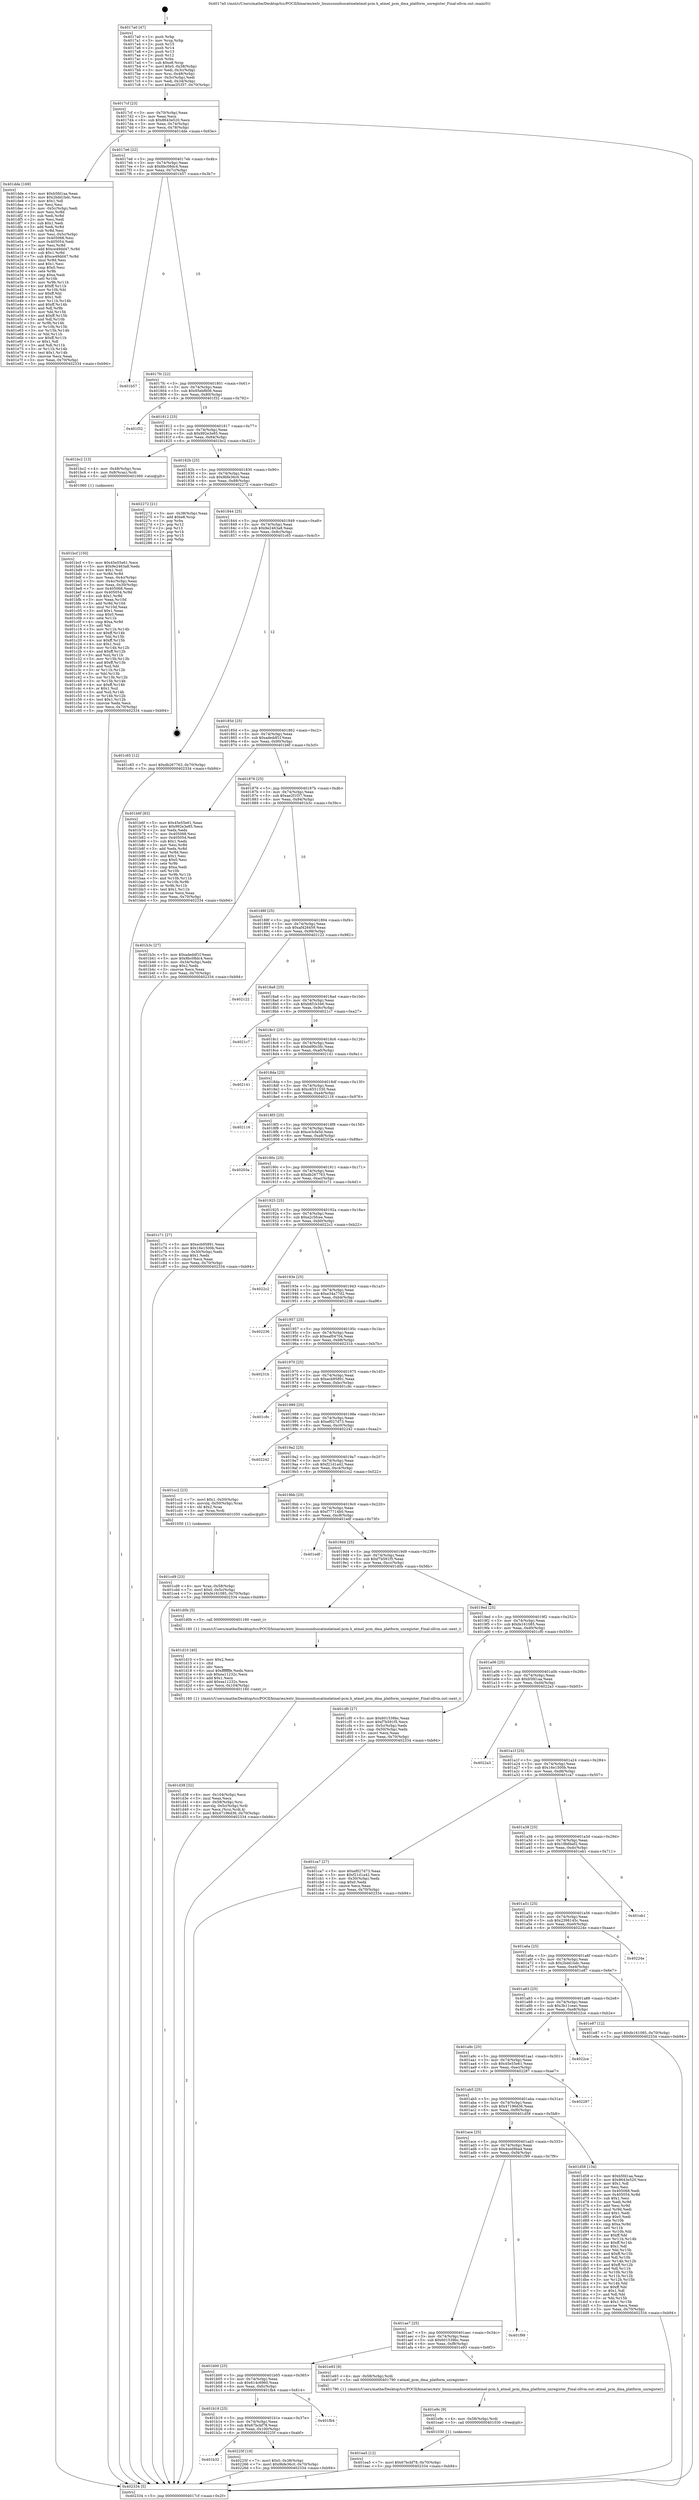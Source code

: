 digraph "0x4017a0" {
  label = "0x4017a0 (/mnt/c/Users/mathe/Desktop/tcc/POCII/binaries/extr_linuxsoundsocatmelatmel-pcm.h_atmel_pcm_dma_platform_unregister_Final-ollvm.out::main(0))"
  labelloc = "t"
  node[shape=record]

  Entry [label="",width=0.3,height=0.3,shape=circle,fillcolor=black,style=filled]
  "0x4017cf" [label="{
     0x4017cf [23]\l
     | [instrs]\l
     &nbsp;&nbsp;0x4017cf \<+3\>: mov -0x70(%rbp),%eax\l
     &nbsp;&nbsp;0x4017d2 \<+2\>: mov %eax,%ecx\l
     &nbsp;&nbsp;0x4017d4 \<+6\>: sub $0x8643e520,%ecx\l
     &nbsp;&nbsp;0x4017da \<+3\>: mov %eax,-0x74(%rbp)\l
     &nbsp;&nbsp;0x4017dd \<+3\>: mov %ecx,-0x78(%rbp)\l
     &nbsp;&nbsp;0x4017e0 \<+6\>: je 0000000000401dde \<main+0x63e\>\l
  }"]
  "0x401dde" [label="{
     0x401dde [169]\l
     | [instrs]\l
     &nbsp;&nbsp;0x401dde \<+5\>: mov $0xb5fd1aa,%eax\l
     &nbsp;&nbsp;0x401de3 \<+5\>: mov $0x2bdd1bdc,%ecx\l
     &nbsp;&nbsp;0x401de8 \<+2\>: mov $0x1,%dl\l
     &nbsp;&nbsp;0x401dea \<+2\>: xor %esi,%esi\l
     &nbsp;&nbsp;0x401dec \<+3\>: mov -0x5c(%rbp),%edi\l
     &nbsp;&nbsp;0x401def \<+3\>: mov %esi,%r8d\l
     &nbsp;&nbsp;0x401df2 \<+3\>: sub %edi,%r8d\l
     &nbsp;&nbsp;0x401df5 \<+2\>: mov %esi,%edi\l
     &nbsp;&nbsp;0x401df7 \<+3\>: sub $0x1,%edi\l
     &nbsp;&nbsp;0x401dfa \<+3\>: add %edi,%r8d\l
     &nbsp;&nbsp;0x401dfd \<+3\>: sub %r8d,%esi\l
     &nbsp;&nbsp;0x401e00 \<+3\>: mov %esi,-0x5c(%rbp)\l
     &nbsp;&nbsp;0x401e03 \<+7\>: mov 0x405068,%esi\l
     &nbsp;&nbsp;0x401e0a \<+7\>: mov 0x405054,%edi\l
     &nbsp;&nbsp;0x401e11 \<+3\>: mov %esi,%r8d\l
     &nbsp;&nbsp;0x401e14 \<+7\>: add $0xce49dd47,%r8d\l
     &nbsp;&nbsp;0x401e1b \<+4\>: sub $0x1,%r8d\l
     &nbsp;&nbsp;0x401e1f \<+7\>: sub $0xce49dd47,%r8d\l
     &nbsp;&nbsp;0x401e26 \<+4\>: imul %r8d,%esi\l
     &nbsp;&nbsp;0x401e2a \<+3\>: and $0x1,%esi\l
     &nbsp;&nbsp;0x401e2d \<+3\>: cmp $0x0,%esi\l
     &nbsp;&nbsp;0x401e30 \<+4\>: sete %r9b\l
     &nbsp;&nbsp;0x401e34 \<+3\>: cmp $0xa,%edi\l
     &nbsp;&nbsp;0x401e37 \<+4\>: setl %r10b\l
     &nbsp;&nbsp;0x401e3b \<+3\>: mov %r9b,%r11b\l
     &nbsp;&nbsp;0x401e3e \<+4\>: xor $0xff,%r11b\l
     &nbsp;&nbsp;0x401e42 \<+3\>: mov %r10b,%bl\l
     &nbsp;&nbsp;0x401e45 \<+3\>: xor $0xff,%bl\l
     &nbsp;&nbsp;0x401e48 \<+3\>: xor $0x1,%dl\l
     &nbsp;&nbsp;0x401e4b \<+3\>: mov %r11b,%r14b\l
     &nbsp;&nbsp;0x401e4e \<+4\>: and $0xff,%r14b\l
     &nbsp;&nbsp;0x401e52 \<+3\>: and %dl,%r9b\l
     &nbsp;&nbsp;0x401e55 \<+3\>: mov %bl,%r15b\l
     &nbsp;&nbsp;0x401e58 \<+4\>: and $0xff,%r15b\l
     &nbsp;&nbsp;0x401e5c \<+3\>: and %dl,%r10b\l
     &nbsp;&nbsp;0x401e5f \<+3\>: or %r9b,%r14b\l
     &nbsp;&nbsp;0x401e62 \<+3\>: or %r10b,%r15b\l
     &nbsp;&nbsp;0x401e65 \<+3\>: xor %r15b,%r14b\l
     &nbsp;&nbsp;0x401e68 \<+3\>: or %bl,%r11b\l
     &nbsp;&nbsp;0x401e6b \<+4\>: xor $0xff,%r11b\l
     &nbsp;&nbsp;0x401e6f \<+3\>: or $0x1,%dl\l
     &nbsp;&nbsp;0x401e72 \<+3\>: and %dl,%r11b\l
     &nbsp;&nbsp;0x401e75 \<+3\>: or %r11b,%r14b\l
     &nbsp;&nbsp;0x401e78 \<+4\>: test $0x1,%r14b\l
     &nbsp;&nbsp;0x401e7c \<+3\>: cmovne %ecx,%eax\l
     &nbsp;&nbsp;0x401e7f \<+3\>: mov %eax,-0x70(%rbp)\l
     &nbsp;&nbsp;0x401e82 \<+5\>: jmp 0000000000402334 \<main+0xb94\>\l
  }"]
  "0x4017e6" [label="{
     0x4017e6 [22]\l
     | [instrs]\l
     &nbsp;&nbsp;0x4017e6 \<+5\>: jmp 00000000004017eb \<main+0x4b\>\l
     &nbsp;&nbsp;0x4017eb \<+3\>: mov -0x74(%rbp),%eax\l
     &nbsp;&nbsp;0x4017ee \<+5\>: sub $0x8bc08dc4,%eax\l
     &nbsp;&nbsp;0x4017f3 \<+3\>: mov %eax,-0x7c(%rbp)\l
     &nbsp;&nbsp;0x4017f6 \<+6\>: je 0000000000401b57 \<main+0x3b7\>\l
  }"]
  Exit [label="",width=0.3,height=0.3,shape=circle,fillcolor=black,style=filled,peripheries=2]
  "0x401b57" [label="{
     0x401b57\l
  }", style=dashed]
  "0x4017fc" [label="{
     0x4017fc [22]\l
     | [instrs]\l
     &nbsp;&nbsp;0x4017fc \<+5\>: jmp 0000000000401801 \<main+0x61\>\l
     &nbsp;&nbsp;0x401801 \<+3\>: mov -0x74(%rbp),%eax\l
     &nbsp;&nbsp;0x401804 \<+5\>: sub $0x95ebf606,%eax\l
     &nbsp;&nbsp;0x401809 \<+3\>: mov %eax,-0x80(%rbp)\l
     &nbsp;&nbsp;0x40180c \<+6\>: je 0000000000401f32 \<main+0x792\>\l
  }"]
  "0x401b32" [label="{
     0x401b32\l
  }", style=dashed]
  "0x401f32" [label="{
     0x401f32\l
  }", style=dashed]
  "0x401812" [label="{
     0x401812 [25]\l
     | [instrs]\l
     &nbsp;&nbsp;0x401812 \<+5\>: jmp 0000000000401817 \<main+0x77\>\l
     &nbsp;&nbsp;0x401817 \<+3\>: mov -0x74(%rbp),%eax\l
     &nbsp;&nbsp;0x40181a \<+5\>: sub $0x992e3e85,%eax\l
     &nbsp;&nbsp;0x40181f \<+6\>: mov %eax,-0x84(%rbp)\l
     &nbsp;&nbsp;0x401825 \<+6\>: je 0000000000401bc2 \<main+0x422\>\l
  }"]
  "0x40225f" [label="{
     0x40225f [19]\l
     | [instrs]\l
     &nbsp;&nbsp;0x40225f \<+7\>: movl $0x0,-0x38(%rbp)\l
     &nbsp;&nbsp;0x402266 \<+7\>: movl $0x9bfe36c0,-0x70(%rbp)\l
     &nbsp;&nbsp;0x40226d \<+5\>: jmp 0000000000402334 \<main+0xb94\>\l
  }"]
  "0x401bc2" [label="{
     0x401bc2 [13]\l
     | [instrs]\l
     &nbsp;&nbsp;0x401bc2 \<+4\>: mov -0x48(%rbp),%rax\l
     &nbsp;&nbsp;0x401bc6 \<+4\>: mov 0x8(%rax),%rdi\l
     &nbsp;&nbsp;0x401bca \<+5\>: call 0000000000401060 \<atoi@plt\>\l
     | [calls]\l
     &nbsp;&nbsp;0x401060 \{1\} (unknown)\l
  }"]
  "0x40182b" [label="{
     0x40182b [25]\l
     | [instrs]\l
     &nbsp;&nbsp;0x40182b \<+5\>: jmp 0000000000401830 \<main+0x90\>\l
     &nbsp;&nbsp;0x401830 \<+3\>: mov -0x74(%rbp),%eax\l
     &nbsp;&nbsp;0x401833 \<+5\>: sub $0x9bfe36c0,%eax\l
     &nbsp;&nbsp;0x401838 \<+6\>: mov %eax,-0x88(%rbp)\l
     &nbsp;&nbsp;0x40183e \<+6\>: je 0000000000402272 \<main+0xad2\>\l
  }"]
  "0x401b19" [label="{
     0x401b19 [25]\l
     | [instrs]\l
     &nbsp;&nbsp;0x401b19 \<+5\>: jmp 0000000000401b1e \<main+0x37e\>\l
     &nbsp;&nbsp;0x401b1e \<+3\>: mov -0x74(%rbp),%eax\l
     &nbsp;&nbsp;0x401b21 \<+5\>: sub $0x67bcbf78,%eax\l
     &nbsp;&nbsp;0x401b26 \<+6\>: mov %eax,-0x100(%rbp)\l
     &nbsp;&nbsp;0x401b2c \<+6\>: je 000000000040225f \<main+0xabf\>\l
  }"]
  "0x402272" [label="{
     0x402272 [21]\l
     | [instrs]\l
     &nbsp;&nbsp;0x402272 \<+3\>: mov -0x38(%rbp),%eax\l
     &nbsp;&nbsp;0x402275 \<+7\>: add $0xe8,%rsp\l
     &nbsp;&nbsp;0x40227c \<+1\>: pop %rbx\l
     &nbsp;&nbsp;0x40227d \<+2\>: pop %r12\l
     &nbsp;&nbsp;0x40227f \<+2\>: pop %r13\l
     &nbsp;&nbsp;0x402281 \<+2\>: pop %r14\l
     &nbsp;&nbsp;0x402283 \<+2\>: pop %r15\l
     &nbsp;&nbsp;0x402285 \<+1\>: pop %rbp\l
     &nbsp;&nbsp;0x402286 \<+1\>: ret\l
  }"]
  "0x401844" [label="{
     0x401844 [25]\l
     | [instrs]\l
     &nbsp;&nbsp;0x401844 \<+5\>: jmp 0000000000401849 \<main+0xa9\>\l
     &nbsp;&nbsp;0x401849 \<+3\>: mov -0x74(%rbp),%eax\l
     &nbsp;&nbsp;0x40184c \<+5\>: sub $0x9e2463a8,%eax\l
     &nbsp;&nbsp;0x401851 \<+6\>: mov %eax,-0x8c(%rbp)\l
     &nbsp;&nbsp;0x401857 \<+6\>: je 0000000000401c65 \<main+0x4c5\>\l
  }"]
  "0x401fb4" [label="{
     0x401fb4\l
  }", style=dashed]
  "0x401c65" [label="{
     0x401c65 [12]\l
     | [instrs]\l
     &nbsp;&nbsp;0x401c65 \<+7\>: movl $0xdb267763,-0x70(%rbp)\l
     &nbsp;&nbsp;0x401c6c \<+5\>: jmp 0000000000402334 \<main+0xb94\>\l
  }"]
  "0x40185d" [label="{
     0x40185d [25]\l
     | [instrs]\l
     &nbsp;&nbsp;0x40185d \<+5\>: jmp 0000000000401862 \<main+0xc2\>\l
     &nbsp;&nbsp;0x401862 \<+3\>: mov -0x74(%rbp),%eax\l
     &nbsp;&nbsp;0x401865 \<+5\>: sub $0xadeddf1f,%eax\l
     &nbsp;&nbsp;0x40186a \<+6\>: mov %eax,-0x90(%rbp)\l
     &nbsp;&nbsp;0x401870 \<+6\>: je 0000000000401b6f \<main+0x3cf\>\l
  }"]
  "0x401ea5" [label="{
     0x401ea5 [12]\l
     | [instrs]\l
     &nbsp;&nbsp;0x401ea5 \<+7\>: movl $0x67bcbf78,-0x70(%rbp)\l
     &nbsp;&nbsp;0x401eac \<+5\>: jmp 0000000000402334 \<main+0xb94\>\l
  }"]
  "0x401b6f" [label="{
     0x401b6f [83]\l
     | [instrs]\l
     &nbsp;&nbsp;0x401b6f \<+5\>: mov $0x45e55e61,%eax\l
     &nbsp;&nbsp;0x401b74 \<+5\>: mov $0x992e3e85,%ecx\l
     &nbsp;&nbsp;0x401b79 \<+2\>: xor %edx,%edx\l
     &nbsp;&nbsp;0x401b7b \<+7\>: mov 0x405068,%esi\l
     &nbsp;&nbsp;0x401b82 \<+7\>: mov 0x405054,%edi\l
     &nbsp;&nbsp;0x401b89 \<+3\>: sub $0x1,%edx\l
     &nbsp;&nbsp;0x401b8c \<+3\>: mov %esi,%r8d\l
     &nbsp;&nbsp;0x401b8f \<+3\>: add %edx,%r8d\l
     &nbsp;&nbsp;0x401b92 \<+4\>: imul %r8d,%esi\l
     &nbsp;&nbsp;0x401b96 \<+3\>: and $0x1,%esi\l
     &nbsp;&nbsp;0x401b99 \<+3\>: cmp $0x0,%esi\l
     &nbsp;&nbsp;0x401b9c \<+4\>: sete %r9b\l
     &nbsp;&nbsp;0x401ba0 \<+3\>: cmp $0xa,%edi\l
     &nbsp;&nbsp;0x401ba3 \<+4\>: setl %r10b\l
     &nbsp;&nbsp;0x401ba7 \<+3\>: mov %r9b,%r11b\l
     &nbsp;&nbsp;0x401baa \<+3\>: and %r10b,%r11b\l
     &nbsp;&nbsp;0x401bad \<+3\>: xor %r10b,%r9b\l
     &nbsp;&nbsp;0x401bb0 \<+3\>: or %r9b,%r11b\l
     &nbsp;&nbsp;0x401bb3 \<+4\>: test $0x1,%r11b\l
     &nbsp;&nbsp;0x401bb7 \<+3\>: cmovne %ecx,%eax\l
     &nbsp;&nbsp;0x401bba \<+3\>: mov %eax,-0x70(%rbp)\l
     &nbsp;&nbsp;0x401bbd \<+5\>: jmp 0000000000402334 \<main+0xb94\>\l
  }"]
  "0x401876" [label="{
     0x401876 [25]\l
     | [instrs]\l
     &nbsp;&nbsp;0x401876 \<+5\>: jmp 000000000040187b \<main+0xdb\>\l
     &nbsp;&nbsp;0x40187b \<+3\>: mov -0x74(%rbp),%eax\l
     &nbsp;&nbsp;0x40187e \<+5\>: sub $0xae2f1f37,%eax\l
     &nbsp;&nbsp;0x401883 \<+6\>: mov %eax,-0x94(%rbp)\l
     &nbsp;&nbsp;0x401889 \<+6\>: je 0000000000401b3c \<main+0x39c\>\l
  }"]
  "0x401e9c" [label="{
     0x401e9c [9]\l
     | [instrs]\l
     &nbsp;&nbsp;0x401e9c \<+4\>: mov -0x58(%rbp),%rdi\l
     &nbsp;&nbsp;0x401ea0 \<+5\>: call 0000000000401030 \<free@plt\>\l
     | [calls]\l
     &nbsp;&nbsp;0x401030 \{1\} (unknown)\l
  }"]
  "0x401b3c" [label="{
     0x401b3c [27]\l
     | [instrs]\l
     &nbsp;&nbsp;0x401b3c \<+5\>: mov $0xadeddf1f,%eax\l
     &nbsp;&nbsp;0x401b41 \<+5\>: mov $0x8bc08dc4,%ecx\l
     &nbsp;&nbsp;0x401b46 \<+3\>: mov -0x34(%rbp),%edx\l
     &nbsp;&nbsp;0x401b49 \<+3\>: cmp $0x2,%edx\l
     &nbsp;&nbsp;0x401b4c \<+3\>: cmovne %ecx,%eax\l
     &nbsp;&nbsp;0x401b4f \<+3\>: mov %eax,-0x70(%rbp)\l
     &nbsp;&nbsp;0x401b52 \<+5\>: jmp 0000000000402334 \<main+0xb94\>\l
  }"]
  "0x40188f" [label="{
     0x40188f [25]\l
     | [instrs]\l
     &nbsp;&nbsp;0x40188f \<+5\>: jmp 0000000000401894 \<main+0xf4\>\l
     &nbsp;&nbsp;0x401894 \<+3\>: mov -0x74(%rbp),%eax\l
     &nbsp;&nbsp;0x401897 \<+5\>: sub $0xaf428459,%eax\l
     &nbsp;&nbsp;0x40189c \<+6\>: mov %eax,-0x98(%rbp)\l
     &nbsp;&nbsp;0x4018a2 \<+6\>: je 0000000000402122 \<main+0x982\>\l
  }"]
  "0x402334" [label="{
     0x402334 [5]\l
     | [instrs]\l
     &nbsp;&nbsp;0x402334 \<+5\>: jmp 00000000004017cf \<main+0x2f\>\l
  }"]
  "0x4017a0" [label="{
     0x4017a0 [47]\l
     | [instrs]\l
     &nbsp;&nbsp;0x4017a0 \<+1\>: push %rbp\l
     &nbsp;&nbsp;0x4017a1 \<+3\>: mov %rsp,%rbp\l
     &nbsp;&nbsp;0x4017a4 \<+2\>: push %r15\l
     &nbsp;&nbsp;0x4017a6 \<+2\>: push %r14\l
     &nbsp;&nbsp;0x4017a8 \<+2\>: push %r13\l
     &nbsp;&nbsp;0x4017aa \<+2\>: push %r12\l
     &nbsp;&nbsp;0x4017ac \<+1\>: push %rbx\l
     &nbsp;&nbsp;0x4017ad \<+7\>: sub $0xe8,%rsp\l
     &nbsp;&nbsp;0x4017b4 \<+7\>: movl $0x0,-0x38(%rbp)\l
     &nbsp;&nbsp;0x4017bb \<+3\>: mov %edi,-0x3c(%rbp)\l
     &nbsp;&nbsp;0x4017be \<+4\>: mov %rsi,-0x48(%rbp)\l
     &nbsp;&nbsp;0x4017c2 \<+3\>: mov -0x3c(%rbp),%edi\l
     &nbsp;&nbsp;0x4017c5 \<+3\>: mov %edi,-0x34(%rbp)\l
     &nbsp;&nbsp;0x4017c8 \<+7\>: movl $0xae2f1f37,-0x70(%rbp)\l
  }"]
  "0x401bcf" [label="{
     0x401bcf [150]\l
     | [instrs]\l
     &nbsp;&nbsp;0x401bcf \<+5\>: mov $0x45e55e61,%ecx\l
     &nbsp;&nbsp;0x401bd4 \<+5\>: mov $0x9e2463a8,%edx\l
     &nbsp;&nbsp;0x401bd9 \<+3\>: mov $0x1,%sil\l
     &nbsp;&nbsp;0x401bdc \<+3\>: xor %r8d,%r8d\l
     &nbsp;&nbsp;0x401bdf \<+3\>: mov %eax,-0x4c(%rbp)\l
     &nbsp;&nbsp;0x401be2 \<+3\>: mov -0x4c(%rbp),%eax\l
     &nbsp;&nbsp;0x401be5 \<+3\>: mov %eax,-0x30(%rbp)\l
     &nbsp;&nbsp;0x401be8 \<+7\>: mov 0x405068,%eax\l
     &nbsp;&nbsp;0x401bef \<+8\>: mov 0x405054,%r9d\l
     &nbsp;&nbsp;0x401bf7 \<+4\>: sub $0x1,%r8d\l
     &nbsp;&nbsp;0x401bfb \<+3\>: mov %eax,%r10d\l
     &nbsp;&nbsp;0x401bfe \<+3\>: add %r8d,%r10d\l
     &nbsp;&nbsp;0x401c01 \<+4\>: imul %r10d,%eax\l
     &nbsp;&nbsp;0x401c05 \<+3\>: and $0x1,%eax\l
     &nbsp;&nbsp;0x401c08 \<+3\>: cmp $0x0,%eax\l
     &nbsp;&nbsp;0x401c0b \<+4\>: sete %r11b\l
     &nbsp;&nbsp;0x401c0f \<+4\>: cmp $0xa,%r9d\l
     &nbsp;&nbsp;0x401c13 \<+3\>: setl %bl\l
     &nbsp;&nbsp;0x401c16 \<+3\>: mov %r11b,%r14b\l
     &nbsp;&nbsp;0x401c19 \<+4\>: xor $0xff,%r14b\l
     &nbsp;&nbsp;0x401c1d \<+3\>: mov %bl,%r15b\l
     &nbsp;&nbsp;0x401c20 \<+4\>: xor $0xff,%r15b\l
     &nbsp;&nbsp;0x401c24 \<+4\>: xor $0x1,%sil\l
     &nbsp;&nbsp;0x401c28 \<+3\>: mov %r14b,%r12b\l
     &nbsp;&nbsp;0x401c2b \<+4\>: and $0xff,%r12b\l
     &nbsp;&nbsp;0x401c2f \<+3\>: and %sil,%r11b\l
     &nbsp;&nbsp;0x401c32 \<+3\>: mov %r15b,%r13b\l
     &nbsp;&nbsp;0x401c35 \<+4\>: and $0xff,%r13b\l
     &nbsp;&nbsp;0x401c39 \<+3\>: and %sil,%bl\l
     &nbsp;&nbsp;0x401c3c \<+3\>: or %r11b,%r12b\l
     &nbsp;&nbsp;0x401c3f \<+3\>: or %bl,%r13b\l
     &nbsp;&nbsp;0x401c42 \<+3\>: xor %r13b,%r12b\l
     &nbsp;&nbsp;0x401c45 \<+3\>: or %r15b,%r14b\l
     &nbsp;&nbsp;0x401c48 \<+4\>: xor $0xff,%r14b\l
     &nbsp;&nbsp;0x401c4c \<+4\>: or $0x1,%sil\l
     &nbsp;&nbsp;0x401c50 \<+3\>: and %sil,%r14b\l
     &nbsp;&nbsp;0x401c53 \<+3\>: or %r14b,%r12b\l
     &nbsp;&nbsp;0x401c56 \<+4\>: test $0x1,%r12b\l
     &nbsp;&nbsp;0x401c5a \<+3\>: cmovne %edx,%ecx\l
     &nbsp;&nbsp;0x401c5d \<+3\>: mov %ecx,-0x70(%rbp)\l
     &nbsp;&nbsp;0x401c60 \<+5\>: jmp 0000000000402334 \<main+0xb94\>\l
  }"]
  "0x401b00" [label="{
     0x401b00 [25]\l
     | [instrs]\l
     &nbsp;&nbsp;0x401b00 \<+5\>: jmp 0000000000401b05 \<main+0x365\>\l
     &nbsp;&nbsp;0x401b05 \<+3\>: mov -0x74(%rbp),%eax\l
     &nbsp;&nbsp;0x401b08 \<+5\>: sub $0x614c6960,%eax\l
     &nbsp;&nbsp;0x401b0d \<+6\>: mov %eax,-0xfc(%rbp)\l
     &nbsp;&nbsp;0x401b13 \<+6\>: je 0000000000401fb4 \<main+0x814\>\l
  }"]
  "0x402122" [label="{
     0x402122\l
  }", style=dashed]
  "0x4018a8" [label="{
     0x4018a8 [25]\l
     | [instrs]\l
     &nbsp;&nbsp;0x4018a8 \<+5\>: jmp 00000000004018ad \<main+0x10d\>\l
     &nbsp;&nbsp;0x4018ad \<+3\>: mov -0x74(%rbp),%eax\l
     &nbsp;&nbsp;0x4018b0 \<+5\>: sub $0xb6f1b346,%eax\l
     &nbsp;&nbsp;0x4018b5 \<+6\>: mov %eax,-0x9c(%rbp)\l
     &nbsp;&nbsp;0x4018bb \<+6\>: je 00000000004021c7 \<main+0xa27\>\l
  }"]
  "0x401e93" [label="{
     0x401e93 [9]\l
     | [instrs]\l
     &nbsp;&nbsp;0x401e93 \<+4\>: mov -0x58(%rbp),%rdi\l
     &nbsp;&nbsp;0x401e97 \<+5\>: call 0000000000401790 \<atmel_pcm_dma_platform_unregister\>\l
     | [calls]\l
     &nbsp;&nbsp;0x401790 \{1\} (/mnt/c/Users/mathe/Desktop/tcc/POCII/binaries/extr_linuxsoundsocatmelatmel-pcm.h_atmel_pcm_dma_platform_unregister_Final-ollvm.out::atmel_pcm_dma_platform_unregister)\l
  }"]
  "0x4021c7" [label="{
     0x4021c7\l
  }", style=dashed]
  "0x4018c1" [label="{
     0x4018c1 [25]\l
     | [instrs]\l
     &nbsp;&nbsp;0x4018c1 \<+5\>: jmp 00000000004018c6 \<main+0x126\>\l
     &nbsp;&nbsp;0x4018c6 \<+3\>: mov -0x74(%rbp),%eax\l
     &nbsp;&nbsp;0x4018c9 \<+5\>: sub $0xbd90c5fc,%eax\l
     &nbsp;&nbsp;0x4018ce \<+6\>: mov %eax,-0xa0(%rbp)\l
     &nbsp;&nbsp;0x4018d4 \<+6\>: je 0000000000402141 \<main+0x9a1\>\l
  }"]
  "0x401ae7" [label="{
     0x401ae7 [25]\l
     | [instrs]\l
     &nbsp;&nbsp;0x401ae7 \<+5\>: jmp 0000000000401aec \<main+0x34c\>\l
     &nbsp;&nbsp;0x401aec \<+3\>: mov -0x74(%rbp),%eax\l
     &nbsp;&nbsp;0x401aef \<+5\>: sub $0x601539bc,%eax\l
     &nbsp;&nbsp;0x401af4 \<+6\>: mov %eax,-0xf8(%rbp)\l
     &nbsp;&nbsp;0x401afa \<+6\>: je 0000000000401e93 \<main+0x6f3\>\l
  }"]
  "0x402141" [label="{
     0x402141\l
  }", style=dashed]
  "0x4018da" [label="{
     0x4018da [25]\l
     | [instrs]\l
     &nbsp;&nbsp;0x4018da \<+5\>: jmp 00000000004018df \<main+0x13f\>\l
     &nbsp;&nbsp;0x4018df \<+3\>: mov -0x74(%rbp),%eax\l
     &nbsp;&nbsp;0x4018e2 \<+5\>: sub $0xc6551330,%eax\l
     &nbsp;&nbsp;0x4018e7 \<+6\>: mov %eax,-0xa4(%rbp)\l
     &nbsp;&nbsp;0x4018ed \<+6\>: je 0000000000402116 \<main+0x976\>\l
  }"]
  "0x401f99" [label="{
     0x401f99\l
  }", style=dashed]
  "0x402116" [label="{
     0x402116\l
  }", style=dashed]
  "0x4018f3" [label="{
     0x4018f3 [25]\l
     | [instrs]\l
     &nbsp;&nbsp;0x4018f3 \<+5\>: jmp 00000000004018f8 \<main+0x158\>\l
     &nbsp;&nbsp;0x4018f8 \<+3\>: mov -0x74(%rbp),%eax\l
     &nbsp;&nbsp;0x4018fb \<+5\>: sub $0xce3cfa5d,%eax\l
     &nbsp;&nbsp;0x401900 \<+6\>: mov %eax,-0xa8(%rbp)\l
     &nbsp;&nbsp;0x401906 \<+6\>: je 000000000040203a \<main+0x89a\>\l
  }"]
  "0x401ace" [label="{
     0x401ace [25]\l
     | [instrs]\l
     &nbsp;&nbsp;0x401ace \<+5\>: jmp 0000000000401ad3 \<main+0x333\>\l
     &nbsp;&nbsp;0x401ad3 \<+3\>: mov -0x74(%rbp),%eax\l
     &nbsp;&nbsp;0x401ad6 \<+5\>: sub $0x4ced9ba4,%eax\l
     &nbsp;&nbsp;0x401adb \<+6\>: mov %eax,-0xf4(%rbp)\l
     &nbsp;&nbsp;0x401ae1 \<+6\>: je 0000000000401f99 \<main+0x7f9\>\l
  }"]
  "0x40203a" [label="{
     0x40203a\l
  }", style=dashed]
  "0x40190c" [label="{
     0x40190c [25]\l
     | [instrs]\l
     &nbsp;&nbsp;0x40190c \<+5\>: jmp 0000000000401911 \<main+0x171\>\l
     &nbsp;&nbsp;0x401911 \<+3\>: mov -0x74(%rbp),%eax\l
     &nbsp;&nbsp;0x401914 \<+5\>: sub $0xdb267763,%eax\l
     &nbsp;&nbsp;0x401919 \<+6\>: mov %eax,-0xac(%rbp)\l
     &nbsp;&nbsp;0x40191f \<+6\>: je 0000000000401c71 \<main+0x4d1\>\l
  }"]
  "0x401d58" [label="{
     0x401d58 [134]\l
     | [instrs]\l
     &nbsp;&nbsp;0x401d58 \<+5\>: mov $0xb5fd1aa,%eax\l
     &nbsp;&nbsp;0x401d5d \<+5\>: mov $0x8643e520,%ecx\l
     &nbsp;&nbsp;0x401d62 \<+2\>: mov $0x1,%dl\l
     &nbsp;&nbsp;0x401d64 \<+2\>: xor %esi,%esi\l
     &nbsp;&nbsp;0x401d66 \<+7\>: mov 0x405068,%edi\l
     &nbsp;&nbsp;0x401d6d \<+8\>: mov 0x405054,%r8d\l
     &nbsp;&nbsp;0x401d75 \<+3\>: sub $0x1,%esi\l
     &nbsp;&nbsp;0x401d78 \<+3\>: mov %edi,%r9d\l
     &nbsp;&nbsp;0x401d7b \<+3\>: add %esi,%r9d\l
     &nbsp;&nbsp;0x401d7e \<+4\>: imul %r9d,%edi\l
     &nbsp;&nbsp;0x401d82 \<+3\>: and $0x1,%edi\l
     &nbsp;&nbsp;0x401d85 \<+3\>: cmp $0x0,%edi\l
     &nbsp;&nbsp;0x401d88 \<+4\>: sete %r10b\l
     &nbsp;&nbsp;0x401d8c \<+4\>: cmp $0xa,%r8d\l
     &nbsp;&nbsp;0x401d90 \<+4\>: setl %r11b\l
     &nbsp;&nbsp;0x401d94 \<+3\>: mov %r10b,%bl\l
     &nbsp;&nbsp;0x401d97 \<+3\>: xor $0xff,%bl\l
     &nbsp;&nbsp;0x401d9a \<+3\>: mov %r11b,%r14b\l
     &nbsp;&nbsp;0x401d9d \<+4\>: xor $0xff,%r14b\l
     &nbsp;&nbsp;0x401da1 \<+3\>: xor $0x1,%dl\l
     &nbsp;&nbsp;0x401da4 \<+3\>: mov %bl,%r15b\l
     &nbsp;&nbsp;0x401da7 \<+4\>: and $0xff,%r15b\l
     &nbsp;&nbsp;0x401dab \<+3\>: and %dl,%r10b\l
     &nbsp;&nbsp;0x401dae \<+3\>: mov %r14b,%r12b\l
     &nbsp;&nbsp;0x401db1 \<+4\>: and $0xff,%r12b\l
     &nbsp;&nbsp;0x401db5 \<+3\>: and %dl,%r11b\l
     &nbsp;&nbsp;0x401db8 \<+3\>: or %r10b,%r15b\l
     &nbsp;&nbsp;0x401dbb \<+3\>: or %r11b,%r12b\l
     &nbsp;&nbsp;0x401dbe \<+3\>: xor %r12b,%r15b\l
     &nbsp;&nbsp;0x401dc1 \<+3\>: or %r14b,%bl\l
     &nbsp;&nbsp;0x401dc4 \<+3\>: xor $0xff,%bl\l
     &nbsp;&nbsp;0x401dc7 \<+3\>: or $0x1,%dl\l
     &nbsp;&nbsp;0x401dca \<+2\>: and %dl,%bl\l
     &nbsp;&nbsp;0x401dcc \<+3\>: or %bl,%r15b\l
     &nbsp;&nbsp;0x401dcf \<+4\>: test $0x1,%r15b\l
     &nbsp;&nbsp;0x401dd3 \<+3\>: cmovne %ecx,%eax\l
     &nbsp;&nbsp;0x401dd6 \<+3\>: mov %eax,-0x70(%rbp)\l
     &nbsp;&nbsp;0x401dd9 \<+5\>: jmp 0000000000402334 \<main+0xb94\>\l
  }"]
  "0x401c71" [label="{
     0x401c71 [27]\l
     | [instrs]\l
     &nbsp;&nbsp;0x401c71 \<+5\>: mov $0xecb95891,%eax\l
     &nbsp;&nbsp;0x401c76 \<+5\>: mov $0x16e1500b,%ecx\l
     &nbsp;&nbsp;0x401c7b \<+3\>: mov -0x30(%rbp),%edx\l
     &nbsp;&nbsp;0x401c7e \<+3\>: cmp $0x1,%edx\l
     &nbsp;&nbsp;0x401c81 \<+3\>: cmovl %ecx,%eax\l
     &nbsp;&nbsp;0x401c84 \<+3\>: mov %eax,-0x70(%rbp)\l
     &nbsp;&nbsp;0x401c87 \<+5\>: jmp 0000000000402334 \<main+0xb94\>\l
  }"]
  "0x401925" [label="{
     0x401925 [25]\l
     | [instrs]\l
     &nbsp;&nbsp;0x401925 \<+5\>: jmp 000000000040192a \<main+0x18a\>\l
     &nbsp;&nbsp;0x40192a \<+3\>: mov -0x74(%rbp),%eax\l
     &nbsp;&nbsp;0x40192d \<+5\>: sub $0xe2c5fcee,%eax\l
     &nbsp;&nbsp;0x401932 \<+6\>: mov %eax,-0xb0(%rbp)\l
     &nbsp;&nbsp;0x401938 \<+6\>: je 00000000004022c2 \<main+0xb22\>\l
  }"]
  "0x401ab5" [label="{
     0x401ab5 [25]\l
     | [instrs]\l
     &nbsp;&nbsp;0x401ab5 \<+5\>: jmp 0000000000401aba \<main+0x31a\>\l
     &nbsp;&nbsp;0x401aba \<+3\>: mov -0x74(%rbp),%eax\l
     &nbsp;&nbsp;0x401abd \<+5\>: sub $0x47196d36,%eax\l
     &nbsp;&nbsp;0x401ac2 \<+6\>: mov %eax,-0xf0(%rbp)\l
     &nbsp;&nbsp;0x401ac8 \<+6\>: je 0000000000401d58 \<main+0x5b8\>\l
  }"]
  "0x4022c2" [label="{
     0x4022c2\l
  }", style=dashed]
  "0x40193e" [label="{
     0x40193e [25]\l
     | [instrs]\l
     &nbsp;&nbsp;0x40193e \<+5\>: jmp 0000000000401943 \<main+0x1a3\>\l
     &nbsp;&nbsp;0x401943 \<+3\>: mov -0x74(%rbp),%eax\l
     &nbsp;&nbsp;0x401946 \<+5\>: sub $0xe34a77d2,%eax\l
     &nbsp;&nbsp;0x40194b \<+6\>: mov %eax,-0xb4(%rbp)\l
     &nbsp;&nbsp;0x401951 \<+6\>: je 0000000000402236 \<main+0xa96\>\l
  }"]
  "0x402287" [label="{
     0x402287\l
  }", style=dashed]
  "0x402236" [label="{
     0x402236\l
  }", style=dashed]
  "0x401957" [label="{
     0x401957 [25]\l
     | [instrs]\l
     &nbsp;&nbsp;0x401957 \<+5\>: jmp 000000000040195c \<main+0x1bc\>\l
     &nbsp;&nbsp;0x40195c \<+3\>: mov -0x74(%rbp),%eax\l
     &nbsp;&nbsp;0x40195f \<+5\>: sub $0xeaf04704,%eax\l
     &nbsp;&nbsp;0x401964 \<+6\>: mov %eax,-0xb8(%rbp)\l
     &nbsp;&nbsp;0x40196a \<+6\>: je 000000000040231b \<main+0xb7b\>\l
  }"]
  "0x401a9c" [label="{
     0x401a9c [25]\l
     | [instrs]\l
     &nbsp;&nbsp;0x401a9c \<+5\>: jmp 0000000000401aa1 \<main+0x301\>\l
     &nbsp;&nbsp;0x401aa1 \<+3\>: mov -0x74(%rbp),%eax\l
     &nbsp;&nbsp;0x401aa4 \<+5\>: sub $0x45e55e61,%eax\l
     &nbsp;&nbsp;0x401aa9 \<+6\>: mov %eax,-0xec(%rbp)\l
     &nbsp;&nbsp;0x401aaf \<+6\>: je 0000000000402287 \<main+0xae7\>\l
  }"]
  "0x40231b" [label="{
     0x40231b\l
  }", style=dashed]
  "0x401970" [label="{
     0x401970 [25]\l
     | [instrs]\l
     &nbsp;&nbsp;0x401970 \<+5\>: jmp 0000000000401975 \<main+0x1d5\>\l
     &nbsp;&nbsp;0x401975 \<+3\>: mov -0x74(%rbp),%eax\l
     &nbsp;&nbsp;0x401978 \<+5\>: sub $0xecb95891,%eax\l
     &nbsp;&nbsp;0x40197d \<+6\>: mov %eax,-0xbc(%rbp)\l
     &nbsp;&nbsp;0x401983 \<+6\>: je 0000000000401c8c \<main+0x4ec\>\l
  }"]
  "0x4022ce" [label="{
     0x4022ce\l
  }", style=dashed]
  "0x401c8c" [label="{
     0x401c8c\l
  }", style=dashed]
  "0x401989" [label="{
     0x401989 [25]\l
     | [instrs]\l
     &nbsp;&nbsp;0x401989 \<+5\>: jmp 000000000040198e \<main+0x1ee\>\l
     &nbsp;&nbsp;0x40198e \<+3\>: mov -0x74(%rbp),%eax\l
     &nbsp;&nbsp;0x401991 \<+5\>: sub $0xef027d73,%eax\l
     &nbsp;&nbsp;0x401996 \<+6\>: mov %eax,-0xc0(%rbp)\l
     &nbsp;&nbsp;0x40199c \<+6\>: je 0000000000402242 \<main+0xaa2\>\l
  }"]
  "0x401a83" [label="{
     0x401a83 [25]\l
     | [instrs]\l
     &nbsp;&nbsp;0x401a83 \<+5\>: jmp 0000000000401a88 \<main+0x2e8\>\l
     &nbsp;&nbsp;0x401a88 \<+3\>: mov -0x74(%rbp),%eax\l
     &nbsp;&nbsp;0x401a8b \<+5\>: sub $0x3b11ceec,%eax\l
     &nbsp;&nbsp;0x401a90 \<+6\>: mov %eax,-0xe8(%rbp)\l
     &nbsp;&nbsp;0x401a96 \<+6\>: je 00000000004022ce \<main+0xb2e\>\l
  }"]
  "0x402242" [label="{
     0x402242\l
  }", style=dashed]
  "0x4019a2" [label="{
     0x4019a2 [25]\l
     | [instrs]\l
     &nbsp;&nbsp;0x4019a2 \<+5\>: jmp 00000000004019a7 \<main+0x207\>\l
     &nbsp;&nbsp;0x4019a7 \<+3\>: mov -0x74(%rbp),%eax\l
     &nbsp;&nbsp;0x4019aa \<+5\>: sub $0xf21d1a42,%eax\l
     &nbsp;&nbsp;0x4019af \<+6\>: mov %eax,-0xc4(%rbp)\l
     &nbsp;&nbsp;0x4019b5 \<+6\>: je 0000000000401cc2 \<main+0x522\>\l
  }"]
  "0x401e87" [label="{
     0x401e87 [12]\l
     | [instrs]\l
     &nbsp;&nbsp;0x401e87 \<+7\>: movl $0xfe161085,-0x70(%rbp)\l
     &nbsp;&nbsp;0x401e8e \<+5\>: jmp 0000000000402334 \<main+0xb94\>\l
  }"]
  "0x401cc2" [label="{
     0x401cc2 [23]\l
     | [instrs]\l
     &nbsp;&nbsp;0x401cc2 \<+7\>: movl $0x1,-0x50(%rbp)\l
     &nbsp;&nbsp;0x401cc9 \<+4\>: movslq -0x50(%rbp),%rax\l
     &nbsp;&nbsp;0x401ccd \<+4\>: shl $0x2,%rax\l
     &nbsp;&nbsp;0x401cd1 \<+3\>: mov %rax,%rdi\l
     &nbsp;&nbsp;0x401cd4 \<+5\>: call 0000000000401050 \<malloc@plt\>\l
     | [calls]\l
     &nbsp;&nbsp;0x401050 \{1\} (unknown)\l
  }"]
  "0x4019bb" [label="{
     0x4019bb [25]\l
     | [instrs]\l
     &nbsp;&nbsp;0x4019bb \<+5\>: jmp 00000000004019c0 \<main+0x220\>\l
     &nbsp;&nbsp;0x4019c0 \<+3\>: mov -0x74(%rbp),%eax\l
     &nbsp;&nbsp;0x4019c3 \<+5\>: sub $0xf77714b0,%eax\l
     &nbsp;&nbsp;0x4019c8 \<+6\>: mov %eax,-0xc8(%rbp)\l
     &nbsp;&nbsp;0x4019ce \<+6\>: je 0000000000401edf \<main+0x73f\>\l
  }"]
  "0x401a6a" [label="{
     0x401a6a [25]\l
     | [instrs]\l
     &nbsp;&nbsp;0x401a6a \<+5\>: jmp 0000000000401a6f \<main+0x2cf\>\l
     &nbsp;&nbsp;0x401a6f \<+3\>: mov -0x74(%rbp),%eax\l
     &nbsp;&nbsp;0x401a72 \<+5\>: sub $0x2bdd1bdc,%eax\l
     &nbsp;&nbsp;0x401a77 \<+6\>: mov %eax,-0xe4(%rbp)\l
     &nbsp;&nbsp;0x401a7d \<+6\>: je 0000000000401e87 \<main+0x6e7\>\l
  }"]
  "0x401edf" [label="{
     0x401edf\l
  }", style=dashed]
  "0x4019d4" [label="{
     0x4019d4 [25]\l
     | [instrs]\l
     &nbsp;&nbsp;0x4019d4 \<+5\>: jmp 00000000004019d9 \<main+0x239\>\l
     &nbsp;&nbsp;0x4019d9 \<+3\>: mov -0x74(%rbp),%eax\l
     &nbsp;&nbsp;0x4019dc \<+5\>: sub $0xf7b591f5,%eax\l
     &nbsp;&nbsp;0x4019e1 \<+6\>: mov %eax,-0xcc(%rbp)\l
     &nbsp;&nbsp;0x4019e7 \<+6\>: je 0000000000401d0b \<main+0x56b\>\l
  }"]
  "0x40224e" [label="{
     0x40224e\l
  }", style=dashed]
  "0x401d0b" [label="{
     0x401d0b [5]\l
     | [instrs]\l
     &nbsp;&nbsp;0x401d0b \<+5\>: call 0000000000401160 \<next_i\>\l
     | [calls]\l
     &nbsp;&nbsp;0x401160 \{1\} (/mnt/c/Users/mathe/Desktop/tcc/POCII/binaries/extr_linuxsoundsocatmelatmel-pcm.h_atmel_pcm_dma_platform_unregister_Final-ollvm.out::next_i)\l
  }"]
  "0x4019ed" [label="{
     0x4019ed [25]\l
     | [instrs]\l
     &nbsp;&nbsp;0x4019ed \<+5\>: jmp 00000000004019f2 \<main+0x252\>\l
     &nbsp;&nbsp;0x4019f2 \<+3\>: mov -0x74(%rbp),%eax\l
     &nbsp;&nbsp;0x4019f5 \<+5\>: sub $0xfe161085,%eax\l
     &nbsp;&nbsp;0x4019fa \<+6\>: mov %eax,-0xd0(%rbp)\l
     &nbsp;&nbsp;0x401a00 \<+6\>: je 0000000000401cf0 \<main+0x550\>\l
  }"]
  "0x401a51" [label="{
     0x401a51 [25]\l
     | [instrs]\l
     &nbsp;&nbsp;0x401a51 \<+5\>: jmp 0000000000401a56 \<main+0x2b6\>\l
     &nbsp;&nbsp;0x401a56 \<+3\>: mov -0x74(%rbp),%eax\l
     &nbsp;&nbsp;0x401a59 \<+5\>: sub $0x2398145c,%eax\l
     &nbsp;&nbsp;0x401a5e \<+6\>: mov %eax,-0xe0(%rbp)\l
     &nbsp;&nbsp;0x401a64 \<+6\>: je 000000000040224e \<main+0xaae\>\l
  }"]
  "0x401cf0" [label="{
     0x401cf0 [27]\l
     | [instrs]\l
     &nbsp;&nbsp;0x401cf0 \<+5\>: mov $0x601539bc,%eax\l
     &nbsp;&nbsp;0x401cf5 \<+5\>: mov $0xf7b591f5,%ecx\l
     &nbsp;&nbsp;0x401cfa \<+3\>: mov -0x5c(%rbp),%edx\l
     &nbsp;&nbsp;0x401cfd \<+3\>: cmp -0x50(%rbp),%edx\l
     &nbsp;&nbsp;0x401d00 \<+3\>: cmovl %ecx,%eax\l
     &nbsp;&nbsp;0x401d03 \<+3\>: mov %eax,-0x70(%rbp)\l
     &nbsp;&nbsp;0x401d06 \<+5\>: jmp 0000000000402334 \<main+0xb94\>\l
  }"]
  "0x401a06" [label="{
     0x401a06 [25]\l
     | [instrs]\l
     &nbsp;&nbsp;0x401a06 \<+5\>: jmp 0000000000401a0b \<main+0x26b\>\l
     &nbsp;&nbsp;0x401a0b \<+3\>: mov -0x74(%rbp),%eax\l
     &nbsp;&nbsp;0x401a0e \<+5\>: sub $0xb5fd1aa,%eax\l
     &nbsp;&nbsp;0x401a13 \<+6\>: mov %eax,-0xd4(%rbp)\l
     &nbsp;&nbsp;0x401a19 \<+6\>: je 00000000004022a3 \<main+0xb03\>\l
  }"]
  "0x401eb1" [label="{
     0x401eb1\l
  }", style=dashed]
  "0x4022a3" [label="{
     0x4022a3\l
  }", style=dashed]
  "0x401a1f" [label="{
     0x401a1f [25]\l
     | [instrs]\l
     &nbsp;&nbsp;0x401a1f \<+5\>: jmp 0000000000401a24 \<main+0x284\>\l
     &nbsp;&nbsp;0x401a24 \<+3\>: mov -0x74(%rbp),%eax\l
     &nbsp;&nbsp;0x401a27 \<+5\>: sub $0x16e1500b,%eax\l
     &nbsp;&nbsp;0x401a2c \<+6\>: mov %eax,-0xd8(%rbp)\l
     &nbsp;&nbsp;0x401a32 \<+6\>: je 0000000000401ca7 \<main+0x507\>\l
  }"]
  "0x401d38" [label="{
     0x401d38 [32]\l
     | [instrs]\l
     &nbsp;&nbsp;0x401d38 \<+6\>: mov -0x104(%rbp),%ecx\l
     &nbsp;&nbsp;0x401d3e \<+3\>: imul %eax,%ecx\l
     &nbsp;&nbsp;0x401d41 \<+4\>: mov -0x58(%rbp),%rsi\l
     &nbsp;&nbsp;0x401d45 \<+4\>: movslq -0x5c(%rbp),%rdi\l
     &nbsp;&nbsp;0x401d49 \<+3\>: mov %ecx,(%rsi,%rdi,4)\l
     &nbsp;&nbsp;0x401d4c \<+7\>: movl $0x47196d36,-0x70(%rbp)\l
     &nbsp;&nbsp;0x401d53 \<+5\>: jmp 0000000000402334 \<main+0xb94\>\l
  }"]
  "0x401ca7" [label="{
     0x401ca7 [27]\l
     | [instrs]\l
     &nbsp;&nbsp;0x401ca7 \<+5\>: mov $0xef027d73,%eax\l
     &nbsp;&nbsp;0x401cac \<+5\>: mov $0xf21d1a42,%ecx\l
     &nbsp;&nbsp;0x401cb1 \<+3\>: mov -0x30(%rbp),%edx\l
     &nbsp;&nbsp;0x401cb4 \<+3\>: cmp $0x0,%edx\l
     &nbsp;&nbsp;0x401cb7 \<+3\>: cmove %ecx,%eax\l
     &nbsp;&nbsp;0x401cba \<+3\>: mov %eax,-0x70(%rbp)\l
     &nbsp;&nbsp;0x401cbd \<+5\>: jmp 0000000000402334 \<main+0xb94\>\l
  }"]
  "0x401a38" [label="{
     0x401a38 [25]\l
     | [instrs]\l
     &nbsp;&nbsp;0x401a38 \<+5\>: jmp 0000000000401a3d \<main+0x29d\>\l
     &nbsp;&nbsp;0x401a3d \<+3\>: mov -0x74(%rbp),%eax\l
     &nbsp;&nbsp;0x401a40 \<+5\>: sub $0x19b6bef2,%eax\l
     &nbsp;&nbsp;0x401a45 \<+6\>: mov %eax,-0xdc(%rbp)\l
     &nbsp;&nbsp;0x401a4b \<+6\>: je 0000000000401eb1 \<main+0x711\>\l
  }"]
  "0x401cd9" [label="{
     0x401cd9 [23]\l
     | [instrs]\l
     &nbsp;&nbsp;0x401cd9 \<+4\>: mov %rax,-0x58(%rbp)\l
     &nbsp;&nbsp;0x401cdd \<+7\>: movl $0x0,-0x5c(%rbp)\l
     &nbsp;&nbsp;0x401ce4 \<+7\>: movl $0xfe161085,-0x70(%rbp)\l
     &nbsp;&nbsp;0x401ceb \<+5\>: jmp 0000000000402334 \<main+0xb94\>\l
  }"]
  "0x401d10" [label="{
     0x401d10 [40]\l
     | [instrs]\l
     &nbsp;&nbsp;0x401d10 \<+5\>: mov $0x2,%ecx\l
     &nbsp;&nbsp;0x401d15 \<+1\>: cltd\l
     &nbsp;&nbsp;0x401d16 \<+2\>: idiv %ecx\l
     &nbsp;&nbsp;0x401d18 \<+6\>: imul $0xfffffffe,%edx,%ecx\l
     &nbsp;&nbsp;0x401d1e \<+6\>: sub $0xea11232c,%ecx\l
     &nbsp;&nbsp;0x401d24 \<+3\>: add $0x1,%ecx\l
     &nbsp;&nbsp;0x401d27 \<+6\>: add $0xea11232c,%ecx\l
     &nbsp;&nbsp;0x401d2d \<+6\>: mov %ecx,-0x104(%rbp)\l
     &nbsp;&nbsp;0x401d33 \<+5\>: call 0000000000401160 \<next_i\>\l
     | [calls]\l
     &nbsp;&nbsp;0x401160 \{1\} (/mnt/c/Users/mathe/Desktop/tcc/POCII/binaries/extr_linuxsoundsocatmelatmel-pcm.h_atmel_pcm_dma_platform_unregister_Final-ollvm.out::next_i)\l
  }"]
  Entry -> "0x4017a0" [label=" 1"]
  "0x4017cf" -> "0x401dde" [label=" 1"]
  "0x4017cf" -> "0x4017e6" [label=" 15"]
  "0x402272" -> Exit [label=" 1"]
  "0x4017e6" -> "0x401b57" [label=" 0"]
  "0x4017e6" -> "0x4017fc" [label=" 15"]
  "0x40225f" -> "0x402334" [label=" 1"]
  "0x4017fc" -> "0x401f32" [label=" 0"]
  "0x4017fc" -> "0x401812" [label=" 15"]
  "0x401b19" -> "0x401b32" [label=" 0"]
  "0x401812" -> "0x401bc2" [label=" 1"]
  "0x401812" -> "0x40182b" [label=" 14"]
  "0x401b19" -> "0x40225f" [label=" 1"]
  "0x40182b" -> "0x402272" [label=" 1"]
  "0x40182b" -> "0x401844" [label=" 13"]
  "0x401b00" -> "0x401b19" [label=" 1"]
  "0x401844" -> "0x401c65" [label=" 1"]
  "0x401844" -> "0x40185d" [label=" 12"]
  "0x401b00" -> "0x401fb4" [label=" 0"]
  "0x40185d" -> "0x401b6f" [label=" 1"]
  "0x40185d" -> "0x401876" [label=" 11"]
  "0x401ea5" -> "0x402334" [label=" 1"]
  "0x401876" -> "0x401b3c" [label=" 1"]
  "0x401876" -> "0x40188f" [label=" 10"]
  "0x401b3c" -> "0x402334" [label=" 1"]
  "0x4017a0" -> "0x4017cf" [label=" 1"]
  "0x402334" -> "0x4017cf" [label=" 15"]
  "0x401b6f" -> "0x402334" [label=" 1"]
  "0x401bc2" -> "0x401bcf" [label=" 1"]
  "0x401bcf" -> "0x402334" [label=" 1"]
  "0x401c65" -> "0x402334" [label=" 1"]
  "0x401e9c" -> "0x401ea5" [label=" 1"]
  "0x40188f" -> "0x402122" [label=" 0"]
  "0x40188f" -> "0x4018a8" [label=" 10"]
  "0x401e93" -> "0x401e9c" [label=" 1"]
  "0x4018a8" -> "0x4021c7" [label=" 0"]
  "0x4018a8" -> "0x4018c1" [label=" 10"]
  "0x401ae7" -> "0x401b00" [label=" 1"]
  "0x4018c1" -> "0x402141" [label=" 0"]
  "0x4018c1" -> "0x4018da" [label=" 10"]
  "0x401ae7" -> "0x401e93" [label=" 1"]
  "0x4018da" -> "0x402116" [label=" 0"]
  "0x4018da" -> "0x4018f3" [label=" 10"]
  "0x401ace" -> "0x401ae7" [label=" 2"]
  "0x4018f3" -> "0x40203a" [label=" 0"]
  "0x4018f3" -> "0x40190c" [label=" 10"]
  "0x401ace" -> "0x401f99" [label=" 0"]
  "0x40190c" -> "0x401c71" [label=" 1"]
  "0x40190c" -> "0x401925" [label=" 9"]
  "0x401c71" -> "0x402334" [label=" 1"]
  "0x401e87" -> "0x402334" [label=" 1"]
  "0x401925" -> "0x4022c2" [label=" 0"]
  "0x401925" -> "0x40193e" [label=" 9"]
  "0x401d58" -> "0x402334" [label=" 1"]
  "0x40193e" -> "0x402236" [label=" 0"]
  "0x40193e" -> "0x401957" [label=" 9"]
  "0x401ab5" -> "0x401ace" [label=" 2"]
  "0x401957" -> "0x40231b" [label=" 0"]
  "0x401957" -> "0x401970" [label=" 9"]
  "0x401dde" -> "0x402334" [label=" 1"]
  "0x401970" -> "0x401c8c" [label=" 0"]
  "0x401970" -> "0x401989" [label=" 9"]
  "0x401a9c" -> "0x401ab5" [label=" 3"]
  "0x401989" -> "0x402242" [label=" 0"]
  "0x401989" -> "0x4019a2" [label=" 9"]
  "0x401ab5" -> "0x401d58" [label=" 1"]
  "0x4019a2" -> "0x401cc2" [label=" 1"]
  "0x4019a2" -> "0x4019bb" [label=" 8"]
  "0x401a83" -> "0x401a9c" [label=" 3"]
  "0x4019bb" -> "0x401edf" [label=" 0"]
  "0x4019bb" -> "0x4019d4" [label=" 8"]
  "0x401a9c" -> "0x402287" [label=" 0"]
  "0x4019d4" -> "0x401d0b" [label=" 1"]
  "0x4019d4" -> "0x4019ed" [label=" 7"]
  "0x401a6a" -> "0x401a83" [label=" 3"]
  "0x4019ed" -> "0x401cf0" [label=" 2"]
  "0x4019ed" -> "0x401a06" [label=" 5"]
  "0x401a83" -> "0x4022ce" [label=" 0"]
  "0x401a06" -> "0x4022a3" [label=" 0"]
  "0x401a06" -> "0x401a1f" [label=" 5"]
  "0x401a51" -> "0x401a6a" [label=" 4"]
  "0x401a1f" -> "0x401ca7" [label=" 1"]
  "0x401a1f" -> "0x401a38" [label=" 4"]
  "0x401ca7" -> "0x402334" [label=" 1"]
  "0x401cc2" -> "0x401cd9" [label=" 1"]
  "0x401cd9" -> "0x402334" [label=" 1"]
  "0x401cf0" -> "0x402334" [label=" 2"]
  "0x401d0b" -> "0x401d10" [label=" 1"]
  "0x401d10" -> "0x401d38" [label=" 1"]
  "0x401d38" -> "0x402334" [label=" 1"]
  "0x401a51" -> "0x40224e" [label=" 0"]
  "0x401a38" -> "0x401eb1" [label=" 0"]
  "0x401a38" -> "0x401a51" [label=" 4"]
  "0x401a6a" -> "0x401e87" [label=" 1"]
}
